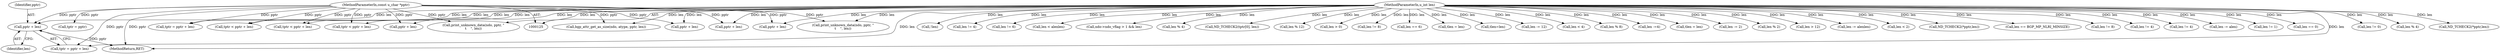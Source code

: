 digraph "0_tcpdump_af2cf04a9394c1a56227c2289ae8da262828294a@pointer" {
"1001643" [label="(Call,pptr + len)"];
"1000128" [label="(MethodParameterIn,const u_char *pptr)"];
"1000129" [label="(MethodParameterIn,u_int len)"];
"1001641" [label="(Call,tptr = pptr + len)"];
"1001185" [label="(Call,tptr < pptr + len)"];
"1002672" [label="(Call,len < 4)"];
"1002154" [label="(Call,len % 8)"];
"1002691" [label="(Call,len -=4)"];
"1002580" [label="(Call,tlen = len)"];
"1002723" [label="(Call,len -= 2)"];
"1000180" [label="(Call,len % 2)"];
"1002879" [label="(Call,len > 12)"];
"1000208" [label="(Call,pptr + len)"];
"1002927" [label="(Call,print_unknown_data(ndo, pptr, \"\n\t    \", len))"];
"1002749" [label="(Call,len -= alenlen)"];
"1002706" [label="(Call,len < 2)"];
"1002892" [label="(Call,ND_TCHECK2(*pptr,len))"];
"1002937" [label="(MethodReturn,RET)"];
"1001698" [label="(Call,len == BGP_MP_NLRI_MINSIZE)"];
"1001643" [label="(Call,pptr + len)"];
"1001711" [label="(Call,pptr + len)"];
"1000376" [label="(Call,len != 8)"];
"1000548" [label="(Call,len != 4)"];
"1001644" [label="(Identifier,pptr)"];
"1000312" [label="(Call,len != 4)"];
"1001709" [label="(Call,tptr < pptr + len)"];
"1002828" [label="(Call,len -= alen)"];
"1000153" [label="(Call,len != 1)"];
"1002835" [label="(Call,len == 0)"];
"1000200" [label="(Call,bgp_attr_get_as_size(ndo, atype, pptr, len))"];
"1000362" [label="(Call,len != 0)"];
"1000128" [label="(MethodParameterIn,const u_char *pptr)"];
"1000471" [label="(Call,len % 4)"];
"1002923" [label="(Call,ND_TCHECK2(*pptr,len))"];
"1002137" [label="(Call,tptr = pptr + len)"];
"1000142" [label="(Call,tptr = pptr)"];
"1000190" [label="(Call,!len)"];
"1000338" [label="(Call,len != 4)"];
"1001645" [label="(Identifier,len)"];
"1000129" [label="(MethodParameterIn,u_int len)"];
"1000373" [label="(Call,len != 6)"];
"1002737" [label="(Call,len < alenlen)"];
"1002915" [label="(Call,ndo->ndo_vflag > 1 && len)"];
"1001187" [label="(Call,pptr + len)"];
"1000573" [label="(Call,len % 4)"];
"1002139" [label="(Call,pptr + len)"];
"1000385" [label="(Call,ND_TCHECK2(tptr[0], len))"];
"1002838" [label="(Call,len % 12)"];
"1002852" [label="(Call,len > 0)"];
"1002908" [label="(Call,print_unknown_data(ndo, pptr, \"\n\t    \", len))"];
"1000436" [label="(Call,len != 8)"];
"1000391" [label="(Call,len == 6)"];
"1002428" [label="(Call,tlen = len)"];
"1000145" [label="(Call,tlen=len)"];
"1002887" [label="(Call,len -= 12)"];
"1000206" [label="(Call,tptr < pptr + len)"];
"1001643" -> "1001641"  [label="AST: "];
"1001643" -> "1001645"  [label="CFG: "];
"1001644" -> "1001643"  [label="AST: "];
"1001645" -> "1001643"  [label="AST: "];
"1001641" -> "1001643"  [label="CFG: "];
"1001643" -> "1002937"  [label="DDG: pptr"];
"1000128" -> "1001643"  [label="DDG: pptr"];
"1000129" -> "1001643"  [label="DDG: len"];
"1000128" -> "1000125"  [label="AST: "];
"1000128" -> "1002937"  [label="DDG: pptr"];
"1000128" -> "1000142"  [label="DDG: pptr"];
"1000128" -> "1000200"  [label="DDG: pptr"];
"1000128" -> "1000206"  [label="DDG: pptr"];
"1000128" -> "1000208"  [label="DDG: pptr"];
"1000128" -> "1001185"  [label="DDG: pptr"];
"1000128" -> "1001187"  [label="DDG: pptr"];
"1000128" -> "1001641"  [label="DDG: pptr"];
"1000128" -> "1001709"  [label="DDG: pptr"];
"1000128" -> "1001711"  [label="DDG: pptr"];
"1000128" -> "1002137"  [label="DDG: pptr"];
"1000128" -> "1002139"  [label="DDG: pptr"];
"1000128" -> "1002908"  [label="DDG: pptr"];
"1000128" -> "1002927"  [label="DDG: pptr"];
"1000129" -> "1000125"  [label="AST: "];
"1000129" -> "1002937"  [label="DDG: len"];
"1000129" -> "1000145"  [label="DDG: len"];
"1000129" -> "1000153"  [label="DDG: len"];
"1000129" -> "1000180"  [label="DDG: len"];
"1000129" -> "1000190"  [label="DDG: len"];
"1000129" -> "1000200"  [label="DDG: len"];
"1000129" -> "1000206"  [label="DDG: len"];
"1000129" -> "1000208"  [label="DDG: len"];
"1000129" -> "1000312"  [label="DDG: len"];
"1000129" -> "1000338"  [label="DDG: len"];
"1000129" -> "1000362"  [label="DDG: len"];
"1000129" -> "1000373"  [label="DDG: len"];
"1000129" -> "1000376"  [label="DDG: len"];
"1000129" -> "1000385"  [label="DDG: len"];
"1000129" -> "1000391"  [label="DDG: len"];
"1000129" -> "1000436"  [label="DDG: len"];
"1000129" -> "1000471"  [label="DDG: len"];
"1000129" -> "1000548"  [label="DDG: len"];
"1000129" -> "1000573"  [label="DDG: len"];
"1000129" -> "1001185"  [label="DDG: len"];
"1000129" -> "1001187"  [label="DDG: len"];
"1000129" -> "1001641"  [label="DDG: len"];
"1000129" -> "1001698"  [label="DDG: len"];
"1000129" -> "1001709"  [label="DDG: len"];
"1000129" -> "1001711"  [label="DDG: len"];
"1000129" -> "1002137"  [label="DDG: len"];
"1000129" -> "1002139"  [label="DDG: len"];
"1000129" -> "1002154"  [label="DDG: len"];
"1000129" -> "1002428"  [label="DDG: len"];
"1000129" -> "1002580"  [label="DDG: len"];
"1000129" -> "1002672"  [label="DDG: len"];
"1000129" -> "1002691"  [label="DDG: len"];
"1000129" -> "1002706"  [label="DDG: len"];
"1000129" -> "1002723"  [label="DDG: len"];
"1000129" -> "1002737"  [label="DDG: len"];
"1000129" -> "1002749"  [label="DDG: len"];
"1000129" -> "1002828"  [label="DDG: len"];
"1000129" -> "1002835"  [label="DDG: len"];
"1000129" -> "1002838"  [label="DDG: len"];
"1000129" -> "1002852"  [label="DDG: len"];
"1000129" -> "1002879"  [label="DDG: len"];
"1000129" -> "1002887"  [label="DDG: len"];
"1000129" -> "1002892"  [label="DDG: len"];
"1000129" -> "1002908"  [label="DDG: len"];
"1000129" -> "1002915"  [label="DDG: len"];
"1000129" -> "1002923"  [label="DDG: len"];
"1000129" -> "1002927"  [label="DDG: len"];
}
